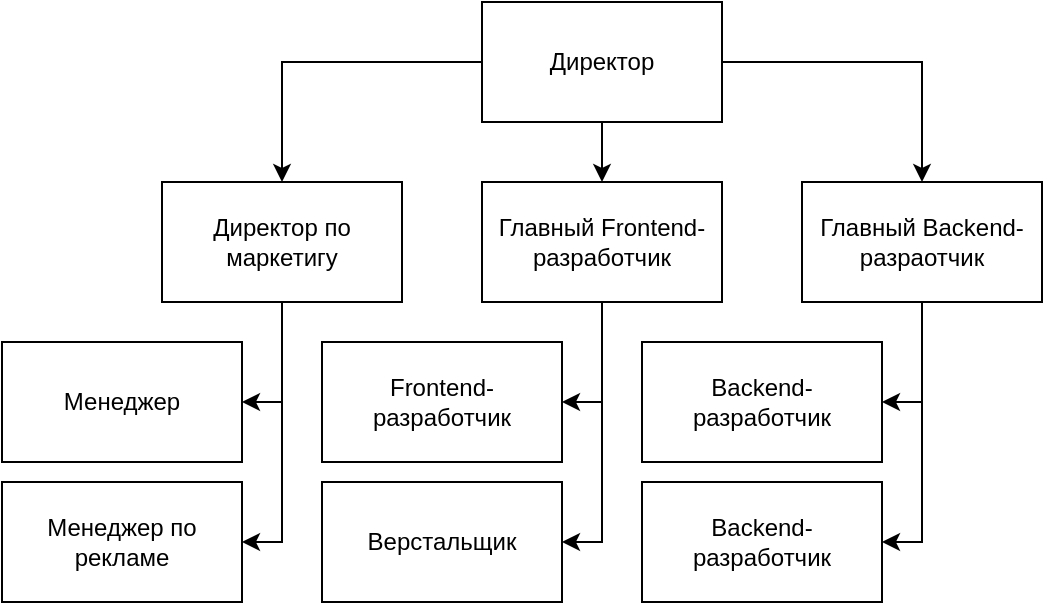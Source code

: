 <mxfile version="24.4.9" type="device">
  <diagram name="Страница — 1" id="q6UtFm0dDc14zU3BN2Au">
    <mxGraphModel dx="819" dy="474" grid="1" gridSize="10" guides="1" tooltips="1" connect="1" arrows="1" fold="1" page="1" pageScale="1" pageWidth="827" pageHeight="1169" math="0" shadow="0">
      <root>
        <mxCell id="0" />
        <mxCell id="1" parent="0" />
        <mxCell id="Ze2faGp0OF61Ij0ISh6p-9" style="edgeStyle=orthogonalEdgeStyle;rounded=0;orthogonalLoop=1;jettySize=auto;html=1;entryX=0.5;entryY=0;entryDx=0;entryDy=0;" edge="1" parent="1" source="Ze2faGp0OF61Ij0ISh6p-1" target="Ze2faGp0OF61Ij0ISh6p-2">
          <mxGeometry relative="1" as="geometry" />
        </mxCell>
        <mxCell id="Ze2faGp0OF61Ij0ISh6p-10" style="edgeStyle=orthogonalEdgeStyle;rounded=0;orthogonalLoop=1;jettySize=auto;html=1;entryX=0.5;entryY=0;entryDx=0;entryDy=0;" edge="1" parent="1" source="Ze2faGp0OF61Ij0ISh6p-1" target="Ze2faGp0OF61Ij0ISh6p-3">
          <mxGeometry relative="1" as="geometry" />
        </mxCell>
        <mxCell id="Ze2faGp0OF61Ij0ISh6p-11" style="edgeStyle=orthogonalEdgeStyle;rounded=0;orthogonalLoop=1;jettySize=auto;html=1;entryX=0.5;entryY=0;entryDx=0;entryDy=0;" edge="1" parent="1" source="Ze2faGp0OF61Ij0ISh6p-1" target="Ze2faGp0OF61Ij0ISh6p-4">
          <mxGeometry relative="1" as="geometry" />
        </mxCell>
        <mxCell id="Ze2faGp0OF61Ij0ISh6p-1" value="Директор" style="rounded=0;whiteSpace=wrap;html=1;" vertex="1" parent="1">
          <mxGeometry x="370" y="70" width="120" height="60" as="geometry" />
        </mxCell>
        <mxCell id="Ze2faGp0OF61Ij0ISh6p-6" style="edgeStyle=orthogonalEdgeStyle;rounded=0;orthogonalLoop=1;jettySize=auto;html=1;entryX=1;entryY=0.5;entryDx=0;entryDy=0;" edge="1" parent="1" source="Ze2faGp0OF61Ij0ISh6p-2" target="Ze2faGp0OF61Ij0ISh6p-5">
          <mxGeometry relative="1" as="geometry" />
        </mxCell>
        <mxCell id="Ze2faGp0OF61Ij0ISh6p-8" style="edgeStyle=orthogonalEdgeStyle;rounded=0;orthogonalLoop=1;jettySize=auto;html=1;entryX=1;entryY=0.5;entryDx=0;entryDy=0;" edge="1" parent="1" source="Ze2faGp0OF61Ij0ISh6p-2" target="Ze2faGp0OF61Ij0ISh6p-7">
          <mxGeometry relative="1" as="geometry" />
        </mxCell>
        <mxCell id="Ze2faGp0OF61Ij0ISh6p-2" value="Директор по маркетигу" style="rounded=0;whiteSpace=wrap;html=1;" vertex="1" parent="1">
          <mxGeometry x="210" y="160" width="120" height="60" as="geometry" />
        </mxCell>
        <mxCell id="Ze2faGp0OF61Ij0ISh6p-13" style="edgeStyle=orthogonalEdgeStyle;rounded=0;orthogonalLoop=1;jettySize=auto;html=1;entryX=1;entryY=0.5;entryDx=0;entryDy=0;" edge="1" parent="1" source="Ze2faGp0OF61Ij0ISh6p-3" target="Ze2faGp0OF61Ij0ISh6p-12">
          <mxGeometry relative="1" as="geometry" />
        </mxCell>
        <mxCell id="Ze2faGp0OF61Ij0ISh6p-15" style="edgeStyle=orthogonalEdgeStyle;rounded=0;orthogonalLoop=1;jettySize=auto;html=1;entryX=1;entryY=0.5;entryDx=0;entryDy=0;" edge="1" parent="1" source="Ze2faGp0OF61Ij0ISh6p-3" target="Ze2faGp0OF61Ij0ISh6p-14">
          <mxGeometry relative="1" as="geometry" />
        </mxCell>
        <mxCell id="Ze2faGp0OF61Ij0ISh6p-3" value="Главный Frontend-разработчик" style="rounded=0;whiteSpace=wrap;html=1;" vertex="1" parent="1">
          <mxGeometry x="370" y="160" width="120" height="60" as="geometry" />
        </mxCell>
        <mxCell id="Ze2faGp0OF61Ij0ISh6p-17" style="edgeStyle=orthogonalEdgeStyle;rounded=0;orthogonalLoop=1;jettySize=auto;html=1;entryX=1;entryY=0.5;entryDx=0;entryDy=0;" edge="1" parent="1" source="Ze2faGp0OF61Ij0ISh6p-4" target="Ze2faGp0OF61Ij0ISh6p-16">
          <mxGeometry relative="1" as="geometry" />
        </mxCell>
        <mxCell id="Ze2faGp0OF61Ij0ISh6p-19" style="edgeStyle=orthogonalEdgeStyle;rounded=0;orthogonalLoop=1;jettySize=auto;html=1;entryX=1;entryY=0.5;entryDx=0;entryDy=0;" edge="1" parent="1" source="Ze2faGp0OF61Ij0ISh6p-4" target="Ze2faGp0OF61Ij0ISh6p-18">
          <mxGeometry relative="1" as="geometry" />
        </mxCell>
        <mxCell id="Ze2faGp0OF61Ij0ISh6p-4" value="Главный Backend-разраотчик" style="rounded=0;whiteSpace=wrap;html=1;" vertex="1" parent="1">
          <mxGeometry x="530" y="160" width="120" height="60" as="geometry" />
        </mxCell>
        <mxCell id="Ze2faGp0OF61Ij0ISh6p-5" value="Менеджер" style="rounded=0;whiteSpace=wrap;html=1;" vertex="1" parent="1">
          <mxGeometry x="130" y="240" width="120" height="60" as="geometry" />
        </mxCell>
        <mxCell id="Ze2faGp0OF61Ij0ISh6p-7" value="Менеджер по рекламе" style="rounded=0;whiteSpace=wrap;html=1;" vertex="1" parent="1">
          <mxGeometry x="130" y="310" width="120" height="60" as="geometry" />
        </mxCell>
        <mxCell id="Ze2faGp0OF61Ij0ISh6p-12" value="Frontend-разработчик" style="rounded=0;whiteSpace=wrap;html=1;" vertex="1" parent="1">
          <mxGeometry x="290" y="240" width="120" height="60" as="geometry" />
        </mxCell>
        <mxCell id="Ze2faGp0OF61Ij0ISh6p-14" value="Верстальщик" style="rounded=0;whiteSpace=wrap;html=1;" vertex="1" parent="1">
          <mxGeometry x="290" y="310" width="120" height="60" as="geometry" />
        </mxCell>
        <mxCell id="Ze2faGp0OF61Ij0ISh6p-16" value="Backend-разработчик" style="rounded=0;whiteSpace=wrap;html=1;" vertex="1" parent="1">
          <mxGeometry x="450" y="240" width="120" height="60" as="geometry" />
        </mxCell>
        <mxCell id="Ze2faGp0OF61Ij0ISh6p-18" value="Backend-разработчик" style="rounded=0;whiteSpace=wrap;html=1;" vertex="1" parent="1">
          <mxGeometry x="450" y="310" width="120" height="60" as="geometry" />
        </mxCell>
      </root>
    </mxGraphModel>
  </diagram>
</mxfile>
